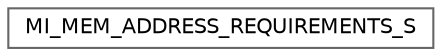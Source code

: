 digraph "类继承关系图"
{
 // LATEX_PDF_SIZE
  bgcolor="transparent";
  edge [fontname=Helvetica,fontsize=10,labelfontname=Helvetica,labelfontsize=10];
  node [fontname=Helvetica,fontsize=10,shape=box,height=0.2,width=0.4];
  rankdir="LR";
  Node0 [id="Node000000",label="MI_MEM_ADDRESS_REQUIREMENTS_S",height=0.2,width=0.4,color="grey40", fillcolor="white", style="filled",URL="$struct_m_i___m_e_m___a_d_d_r_e_s_s___r_e_q_u_i_r_e_m_e_n_t_s___s.html",tooltip=" "];
}

